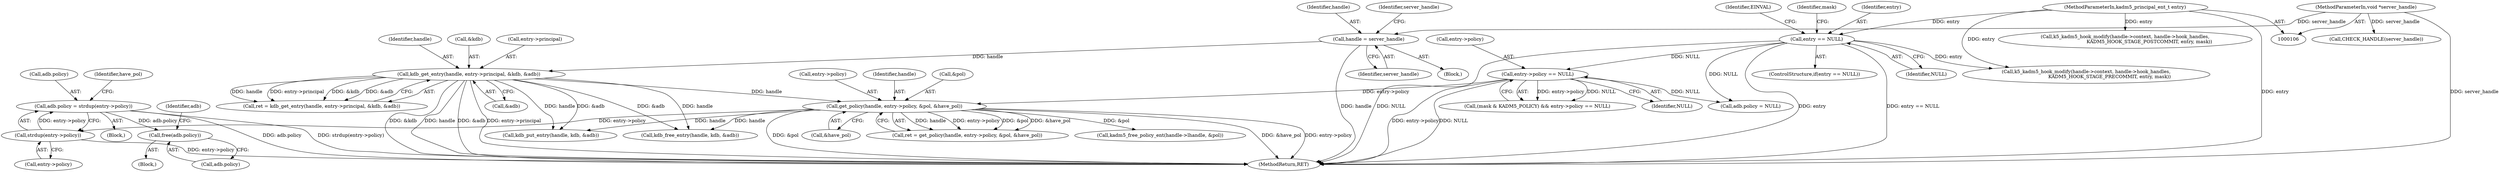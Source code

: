digraph "0_krb5_b863de7fbf080b15e347a736fdda0a82d42f4f6b_0@API" {
"1000277" [label="(Call,adb.policy = strdup(entry->policy))"];
"1000281" [label="(Call,strdup(entry->policy))"];
"1000252" [label="(Call,get_policy(handle, entry->policy, &pol, &have_pol))"];
"1000232" [label="(Call,kdb_get_entry(handle, entry->principal, &kdb, &adb))"];
"1000123" [label="(Call,handle = server_handle)"];
"1000107" [label="(MethodParameterIn,void *server_handle)"];
"1000187" [label="(Call,entry->policy == NULL)"];
"1000133" [label="(Call,entry == NULL)"];
"1000108" [label="(MethodParameterIn,kadm5_principal_ent_t entry)"];
"1000332" [label="(Call,free(adb.policy))"];
"1000125" [label="(Identifier,server_handle)"];
"1000257" [label="(Call,&pol)"];
"1000555" [label="(MethodReturn,RET)"];
"1000239" [label="(Call,&adb)"];
"1000191" [label="(Identifier,NULL)"];
"1000183" [label="(Call,(mask & KADM5_POLICY) && entry->policy == NULL)"];
"1000254" [label="(Call,entry->policy)"];
"1000286" [label="(Identifier,have_pol)"];
"1000253" [label="(Identifier,handle)"];
"1000234" [label="(Call,entry->principal)"];
"1000137" [label="(Identifier,EINVAL)"];
"1000141" [label="(Identifier,mask)"];
"1000517" [label="(Call,k5_kadm5_hook_modify(handle->context, handle->hook_handles,\n                                KADM5_HOOK_STAGE_POSTCOMMIT, entry, mask))"];
"1000336" [label="(Call,adb.policy = NULL)"];
"1000123" [label="(Call,handle = server_handle)"];
"1000127" [label="(Identifier,server_handle)"];
"1000250" [label="(Call,ret = get_policy(handle, entry->policy, &pol, &have_pol))"];
"1000536" [label="(Call,kadm5_free_policy_ent(handle->lhandle, &pol))"];
"1000277" [label="(Call,adb.policy = strdup(entry->policy))"];
"1000281" [label="(Call,strdup(entry->policy))"];
"1000507" [label="(Call,kdb_put_entry(handle, kdb, &adb))"];
"1000188" [label="(Call,entry->policy)"];
"1000333" [label="(Call,adb.policy)"];
"1000110" [label="(Block,)"];
"1000187" [label="(Call,entry->policy == NULL)"];
"1000126" [label="(Call,CHECK_HANDLE(server_handle))"];
"1000124" [label="(Identifier,handle)"];
"1000259" [label="(Call,&have_pol)"];
"1000548" [label="(Call,kdb_free_entry(handle, kdb, &adb))"];
"1000252" [label="(Call,get_policy(handle, entry->policy, &pol, &have_pol))"];
"1000108" [label="(MethodParameterIn,kadm5_principal_ent_t entry)"];
"1000233" [label="(Identifier,handle)"];
"1000237" [label="(Call,&kdb)"];
"1000278" [label="(Call,adb.policy)"];
"1000134" [label="(Identifier,entry)"];
"1000332" [label="(Call,free(adb.policy))"];
"1000132" [label="(ControlStructure,if(entry == NULL))"];
"1000338" [label="(Identifier,adb)"];
"1000282" [label="(Call,entry->policy)"];
"1000331" [label="(Block,)"];
"1000133" [label="(Call,entry == NULL)"];
"1000230" [label="(Call,ret = kdb_get_entry(handle, entry->principal, &kdb, &adb))"];
"1000249" [label="(Block,)"];
"1000492" [label="(Call,k5_kadm5_hook_modify(handle->context, handle->hook_handles,\n                               KADM5_HOOK_STAGE_PRECOMMIT, entry, mask))"];
"1000107" [label="(MethodParameterIn,void *server_handle)"];
"1000135" [label="(Identifier,NULL)"];
"1000232" [label="(Call,kdb_get_entry(handle, entry->principal, &kdb, &adb))"];
"1000277" -> "1000249"  [label="AST: "];
"1000277" -> "1000281"  [label="CFG: "];
"1000278" -> "1000277"  [label="AST: "];
"1000281" -> "1000277"  [label="AST: "];
"1000286" -> "1000277"  [label="CFG: "];
"1000277" -> "1000555"  [label="DDG: adb.policy"];
"1000277" -> "1000555"  [label="DDG: strdup(entry->policy)"];
"1000281" -> "1000277"  [label="DDG: entry->policy"];
"1000277" -> "1000332"  [label="DDG: adb.policy"];
"1000281" -> "1000282"  [label="CFG: "];
"1000282" -> "1000281"  [label="AST: "];
"1000281" -> "1000555"  [label="DDG: entry->policy"];
"1000252" -> "1000281"  [label="DDG: entry->policy"];
"1000252" -> "1000250"  [label="AST: "];
"1000252" -> "1000259"  [label="CFG: "];
"1000253" -> "1000252"  [label="AST: "];
"1000254" -> "1000252"  [label="AST: "];
"1000257" -> "1000252"  [label="AST: "];
"1000259" -> "1000252"  [label="AST: "];
"1000250" -> "1000252"  [label="CFG: "];
"1000252" -> "1000555"  [label="DDG: &have_pol"];
"1000252" -> "1000555"  [label="DDG: entry->policy"];
"1000252" -> "1000555"  [label="DDG: &pol"];
"1000252" -> "1000250"  [label="DDG: handle"];
"1000252" -> "1000250"  [label="DDG: entry->policy"];
"1000252" -> "1000250"  [label="DDG: &pol"];
"1000252" -> "1000250"  [label="DDG: &have_pol"];
"1000232" -> "1000252"  [label="DDG: handle"];
"1000187" -> "1000252"  [label="DDG: entry->policy"];
"1000252" -> "1000507"  [label="DDG: handle"];
"1000252" -> "1000536"  [label="DDG: &pol"];
"1000252" -> "1000548"  [label="DDG: handle"];
"1000232" -> "1000230"  [label="AST: "];
"1000232" -> "1000239"  [label="CFG: "];
"1000233" -> "1000232"  [label="AST: "];
"1000234" -> "1000232"  [label="AST: "];
"1000237" -> "1000232"  [label="AST: "];
"1000239" -> "1000232"  [label="AST: "];
"1000230" -> "1000232"  [label="CFG: "];
"1000232" -> "1000555"  [label="DDG: &kdb"];
"1000232" -> "1000555"  [label="DDG: handle"];
"1000232" -> "1000555"  [label="DDG: &adb"];
"1000232" -> "1000555"  [label="DDG: entry->principal"];
"1000232" -> "1000230"  [label="DDG: handle"];
"1000232" -> "1000230"  [label="DDG: entry->principal"];
"1000232" -> "1000230"  [label="DDG: &kdb"];
"1000232" -> "1000230"  [label="DDG: &adb"];
"1000123" -> "1000232"  [label="DDG: handle"];
"1000232" -> "1000507"  [label="DDG: handle"];
"1000232" -> "1000507"  [label="DDG: &adb"];
"1000232" -> "1000548"  [label="DDG: handle"];
"1000232" -> "1000548"  [label="DDG: &adb"];
"1000123" -> "1000110"  [label="AST: "];
"1000123" -> "1000125"  [label="CFG: "];
"1000124" -> "1000123"  [label="AST: "];
"1000125" -> "1000123"  [label="AST: "];
"1000127" -> "1000123"  [label="CFG: "];
"1000123" -> "1000555"  [label="DDG: handle"];
"1000107" -> "1000123"  [label="DDG: server_handle"];
"1000107" -> "1000106"  [label="AST: "];
"1000107" -> "1000555"  [label="DDG: server_handle"];
"1000107" -> "1000126"  [label="DDG: server_handle"];
"1000187" -> "1000183"  [label="AST: "];
"1000187" -> "1000191"  [label="CFG: "];
"1000188" -> "1000187"  [label="AST: "];
"1000191" -> "1000187"  [label="AST: "];
"1000183" -> "1000187"  [label="CFG: "];
"1000187" -> "1000555"  [label="DDG: entry->policy"];
"1000187" -> "1000555"  [label="DDG: NULL"];
"1000187" -> "1000183"  [label="DDG: entry->policy"];
"1000187" -> "1000183"  [label="DDG: NULL"];
"1000133" -> "1000187"  [label="DDG: NULL"];
"1000187" -> "1000336"  [label="DDG: NULL"];
"1000133" -> "1000132"  [label="AST: "];
"1000133" -> "1000135"  [label="CFG: "];
"1000134" -> "1000133"  [label="AST: "];
"1000135" -> "1000133"  [label="AST: "];
"1000137" -> "1000133"  [label="CFG: "];
"1000141" -> "1000133"  [label="CFG: "];
"1000133" -> "1000555"  [label="DDG: entry"];
"1000133" -> "1000555"  [label="DDG: entry == NULL"];
"1000133" -> "1000555"  [label="DDG: NULL"];
"1000108" -> "1000133"  [label="DDG: entry"];
"1000133" -> "1000336"  [label="DDG: NULL"];
"1000133" -> "1000492"  [label="DDG: entry"];
"1000108" -> "1000106"  [label="AST: "];
"1000108" -> "1000555"  [label="DDG: entry"];
"1000108" -> "1000492"  [label="DDG: entry"];
"1000108" -> "1000517"  [label="DDG: entry"];
"1000332" -> "1000331"  [label="AST: "];
"1000332" -> "1000333"  [label="CFG: "];
"1000333" -> "1000332"  [label="AST: "];
"1000338" -> "1000332"  [label="CFG: "];
}
